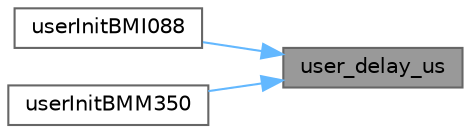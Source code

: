digraph "user_delay_us"
{
 // LATEX_PDF_SIZE
  bgcolor="transparent";
  edge [fontname=Helvetica,fontsize=10,labelfontname=Helvetica,labelfontsize=10];
  node [fontname=Helvetica,fontsize=10,shape=box,height=0.2,width=0.4];
  rankdir="RL";
  Node1 [id="Node000001",label="user_delay_us",height=0.2,width=0.4,color="gray40", fillcolor="grey60", style="filled", fontcolor="black",tooltip="Für die API wird ein us-Delay benötigt. Rundet die Befehle auf die nächste ms auf."];
  Node1 -> Node2 [id="edge1_Node000001_Node000002",dir="back",color="steelblue1",style="solid",tooltip=" "];
  Node2 [id="Node000002",label="userInitBMI088",height=0.2,width=0.4,color="grey40", fillcolor="white", style="filled",URL="$sensor_8c.html#a669662c38336f036efed1644c2f2b93e",tooltip="Initialisiert und konfiguriert den BMI088 IMU."];
  Node1 -> Node3 [id="edge2_Node000001_Node000003",dir="back",color="steelblue1",style="solid",tooltip=" "];
  Node3 [id="Node000003",label="userInitBMM350",height=0.2,width=0.4,color="grey40", fillcolor="white", style="filled",URL="$sensor_8c.html#a56c302b837f3f81782d59b68cfeb7cc8",tooltip="Initialisiert und konfiguriert den BMM350 Magnetometer."];
}
